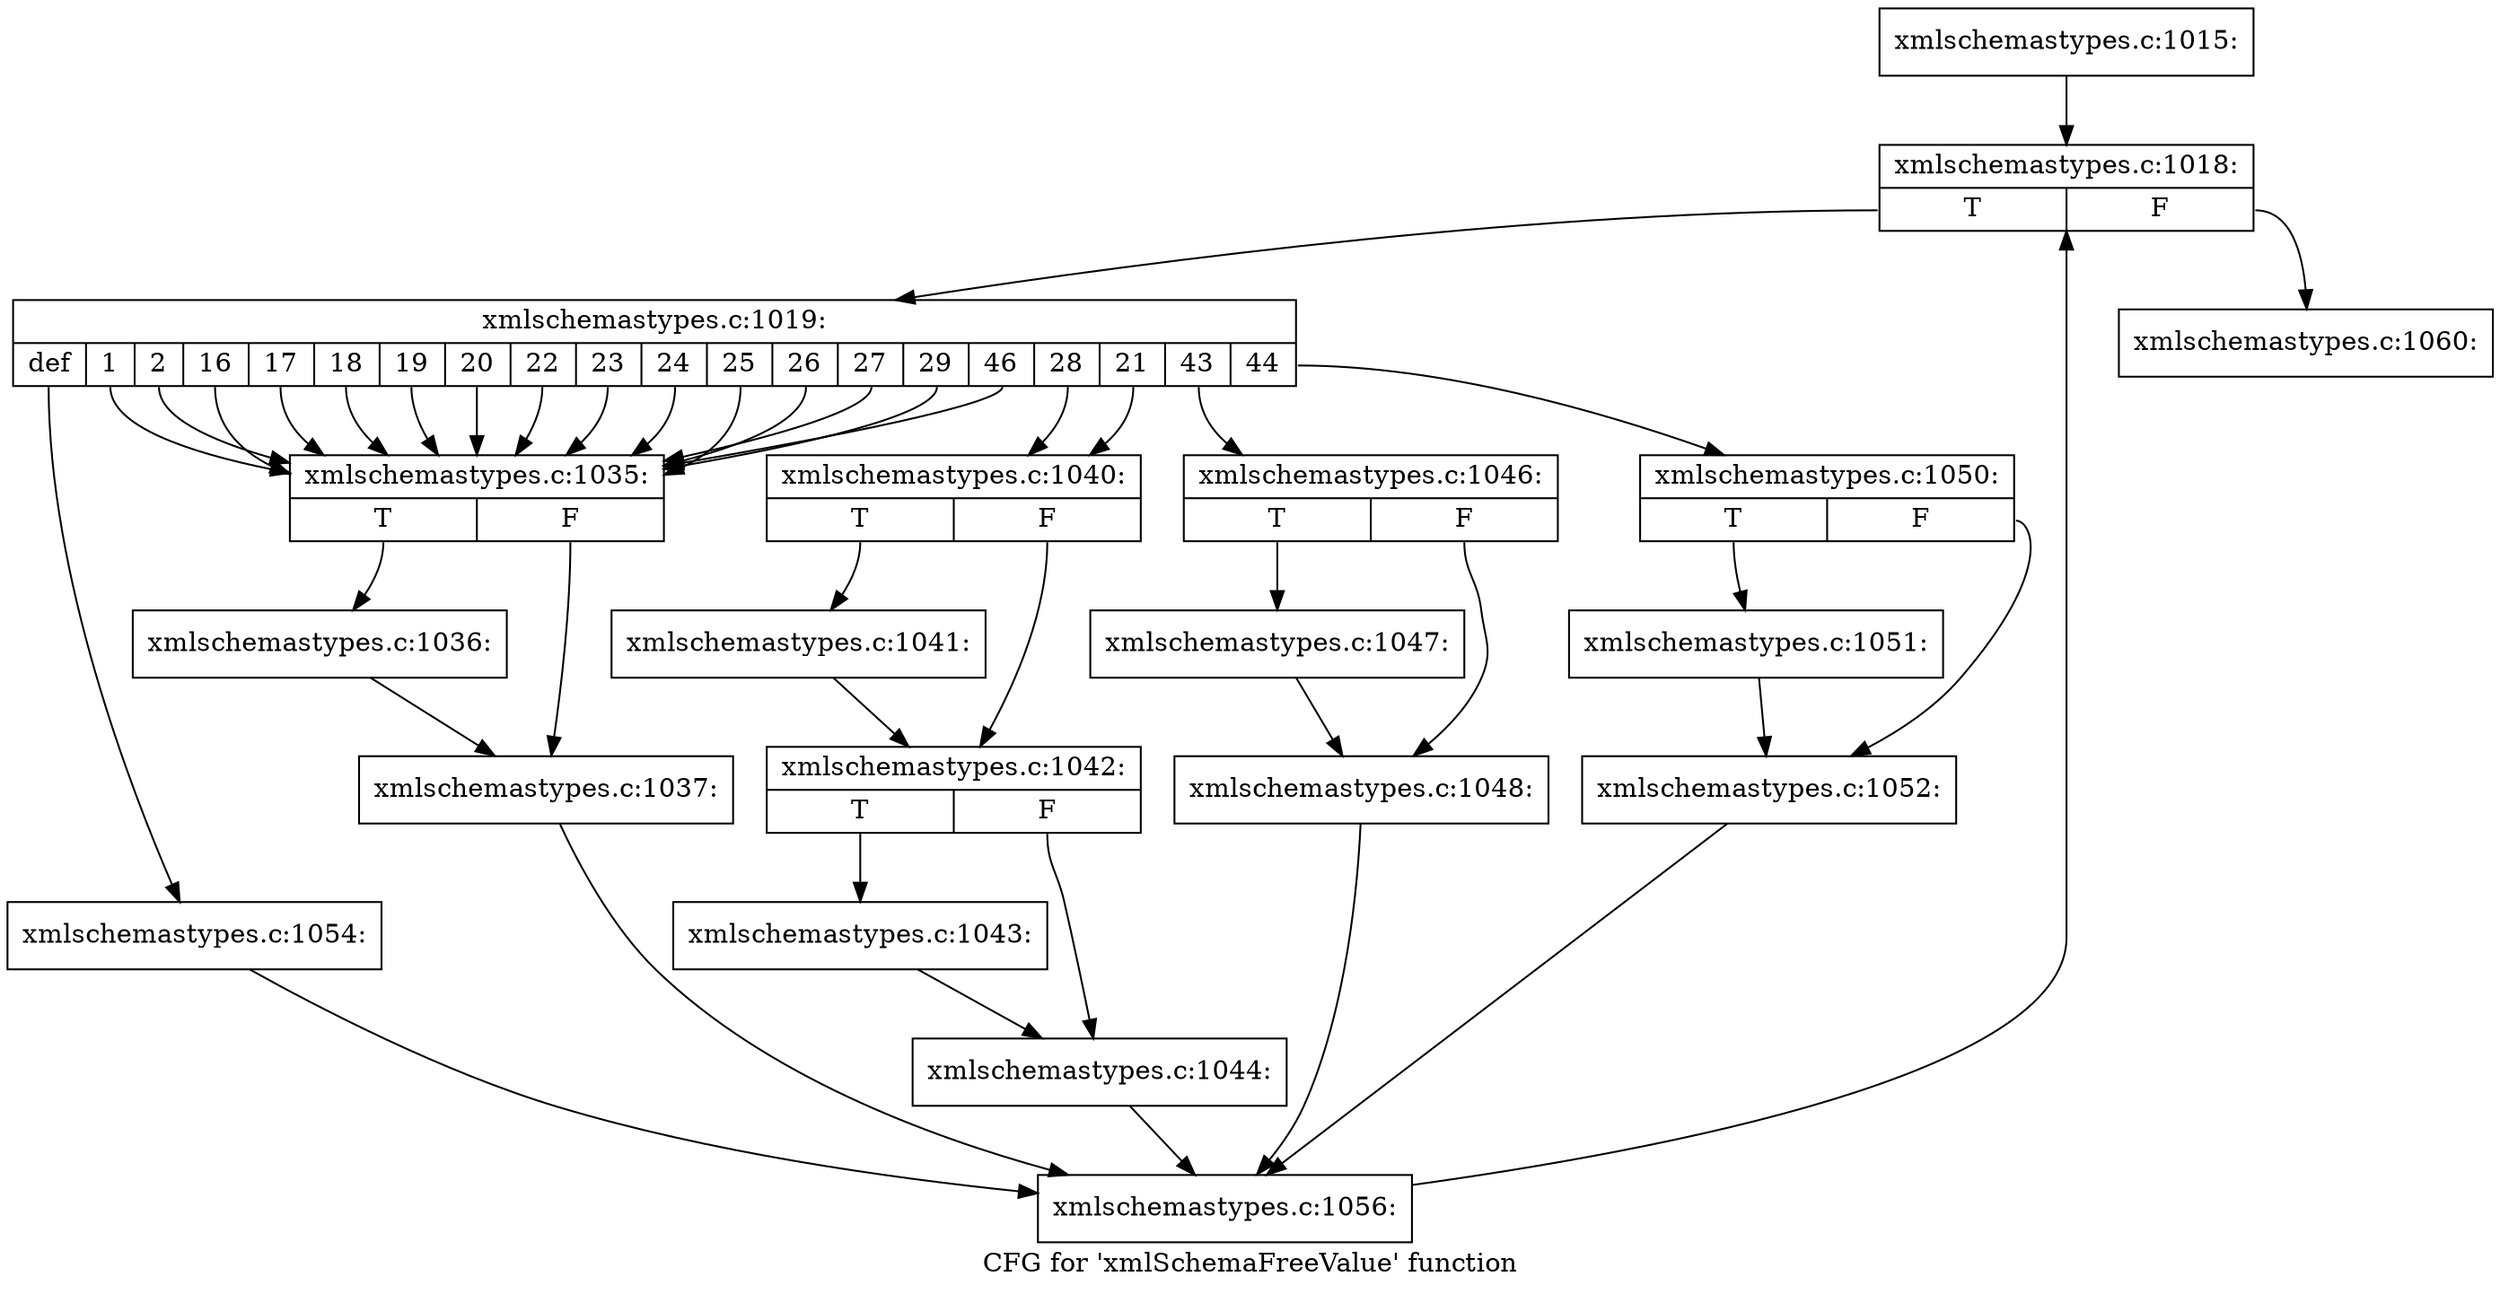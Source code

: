 digraph "CFG for 'xmlSchemaFreeValue' function" {
	label="CFG for 'xmlSchemaFreeValue' function";

	Node0x5606b30 [shape=record,label="{xmlschemastypes.c:1015:}"];
	Node0x5606b30 -> Node0x5602b50;
	Node0x5602b50 [shape=record,label="{xmlschemastypes.c:1018:|{<s0>T|<s1>F}}"];
	Node0x5602b50:s0 -> Node0x5607370;
	Node0x5602b50:s1 -> Node0x5602d30;
	Node0x5607370 [shape=record,label="{xmlschemastypes.c:1019:|{<s0>def|<s1>1|<s2>2|<s3>16|<s4>17|<s5>18|<s6>19|<s7>20|<s8>22|<s9>23|<s10>24|<s11>25|<s12>26|<s13>27|<s14>29|<s15>46|<s16>28|<s17>21|<s18>43|<s19>44}}"];
	Node0x5607370:s0 -> Node0x5607630;
	Node0x5607370:s1 -> Node0x5607970;
	Node0x5607370:s2 -> Node0x5607970;
	Node0x5607370:s3 -> Node0x5607970;
	Node0x5607370:s4 -> Node0x5607970;
	Node0x5607370:s5 -> Node0x5607970;
	Node0x5607370:s6 -> Node0x5607970;
	Node0x5607370:s7 -> Node0x5607970;
	Node0x5607370:s8 -> Node0x5607970;
	Node0x5607370:s9 -> Node0x5607970;
	Node0x5607370:s10 -> Node0x5607970;
	Node0x5607370:s11 -> Node0x5607970;
	Node0x5607370:s12 -> Node0x5607970;
	Node0x5607370:s13 -> Node0x5607970;
	Node0x5607370:s14 -> Node0x5607970;
	Node0x5607370:s15 -> Node0x5607970;
	Node0x5607370:s16 -> Node0x5608770;
	Node0x5607370:s17 -> Node0x5608770;
	Node0x5607370:s18 -> Node0x5609d90;
	Node0x5607370:s19 -> Node0x560a910;
	Node0x5607970 [shape=record,label="{xmlschemastypes.c:1035:|{<s0>T|<s1>F}}"];
	Node0x5607970:s0 -> Node0x5607720;
	Node0x5607970:s1 -> Node0x5607770;
	Node0x5607720 [shape=record,label="{xmlschemastypes.c:1036:}"];
	Node0x5607720 -> Node0x5607770;
	Node0x5607770 [shape=record,label="{xmlschemastypes.c:1037:}"];
	Node0x5607770 -> Node0x5607480;
	Node0x5608770 [shape=record,label="{xmlschemastypes.c:1040:|{<s0>T|<s1>F}}"];
	Node0x5608770:s0 -> Node0x5608820;
	Node0x5608770:s1 -> Node0x5608870;
	Node0x5608820 [shape=record,label="{xmlschemastypes.c:1041:}"];
	Node0x5608820 -> Node0x5608870;
	Node0x5608870 [shape=record,label="{xmlschemastypes.c:1042:|{<s0>T|<s1>F}}"];
	Node0x5608870:s0 -> Node0x56092c0;
	Node0x5608870:s1 -> Node0x5609310;
	Node0x56092c0 [shape=record,label="{xmlschemastypes.c:1043:}"];
	Node0x56092c0 -> Node0x5609310;
	Node0x5609310 [shape=record,label="{xmlschemastypes.c:1044:}"];
	Node0x5609310 -> Node0x5607480;
	Node0x5609d90 [shape=record,label="{xmlschemastypes.c:1046:|{<s0>T|<s1>F}}"];
	Node0x5609d90:s0 -> Node0x5609e40;
	Node0x5609d90:s1 -> Node0x5609e90;
	Node0x5609e40 [shape=record,label="{xmlschemastypes.c:1047:}"];
	Node0x5609e40 -> Node0x5609e90;
	Node0x5609e90 [shape=record,label="{xmlschemastypes.c:1048:}"];
	Node0x5609e90 -> Node0x5607480;
	Node0x560a910 [shape=record,label="{xmlschemastypes.c:1050:|{<s0>T|<s1>F}}"];
	Node0x560a910:s0 -> Node0x560a9c0;
	Node0x560a910:s1 -> Node0x560aa10;
	Node0x560a9c0 [shape=record,label="{xmlschemastypes.c:1051:}"];
	Node0x560a9c0 -> Node0x560aa10;
	Node0x560aa10 [shape=record,label="{xmlschemastypes.c:1052:}"];
	Node0x560aa10 -> Node0x5607480;
	Node0x5607630 [shape=record,label="{xmlschemastypes.c:1054:}"];
	Node0x5607630 -> Node0x5607480;
	Node0x5607480 [shape=record,label="{xmlschemastypes.c:1056:}"];
	Node0x5607480 -> Node0x5602b50;
	Node0x5602d30 [shape=record,label="{xmlschemastypes.c:1060:}"];
}
